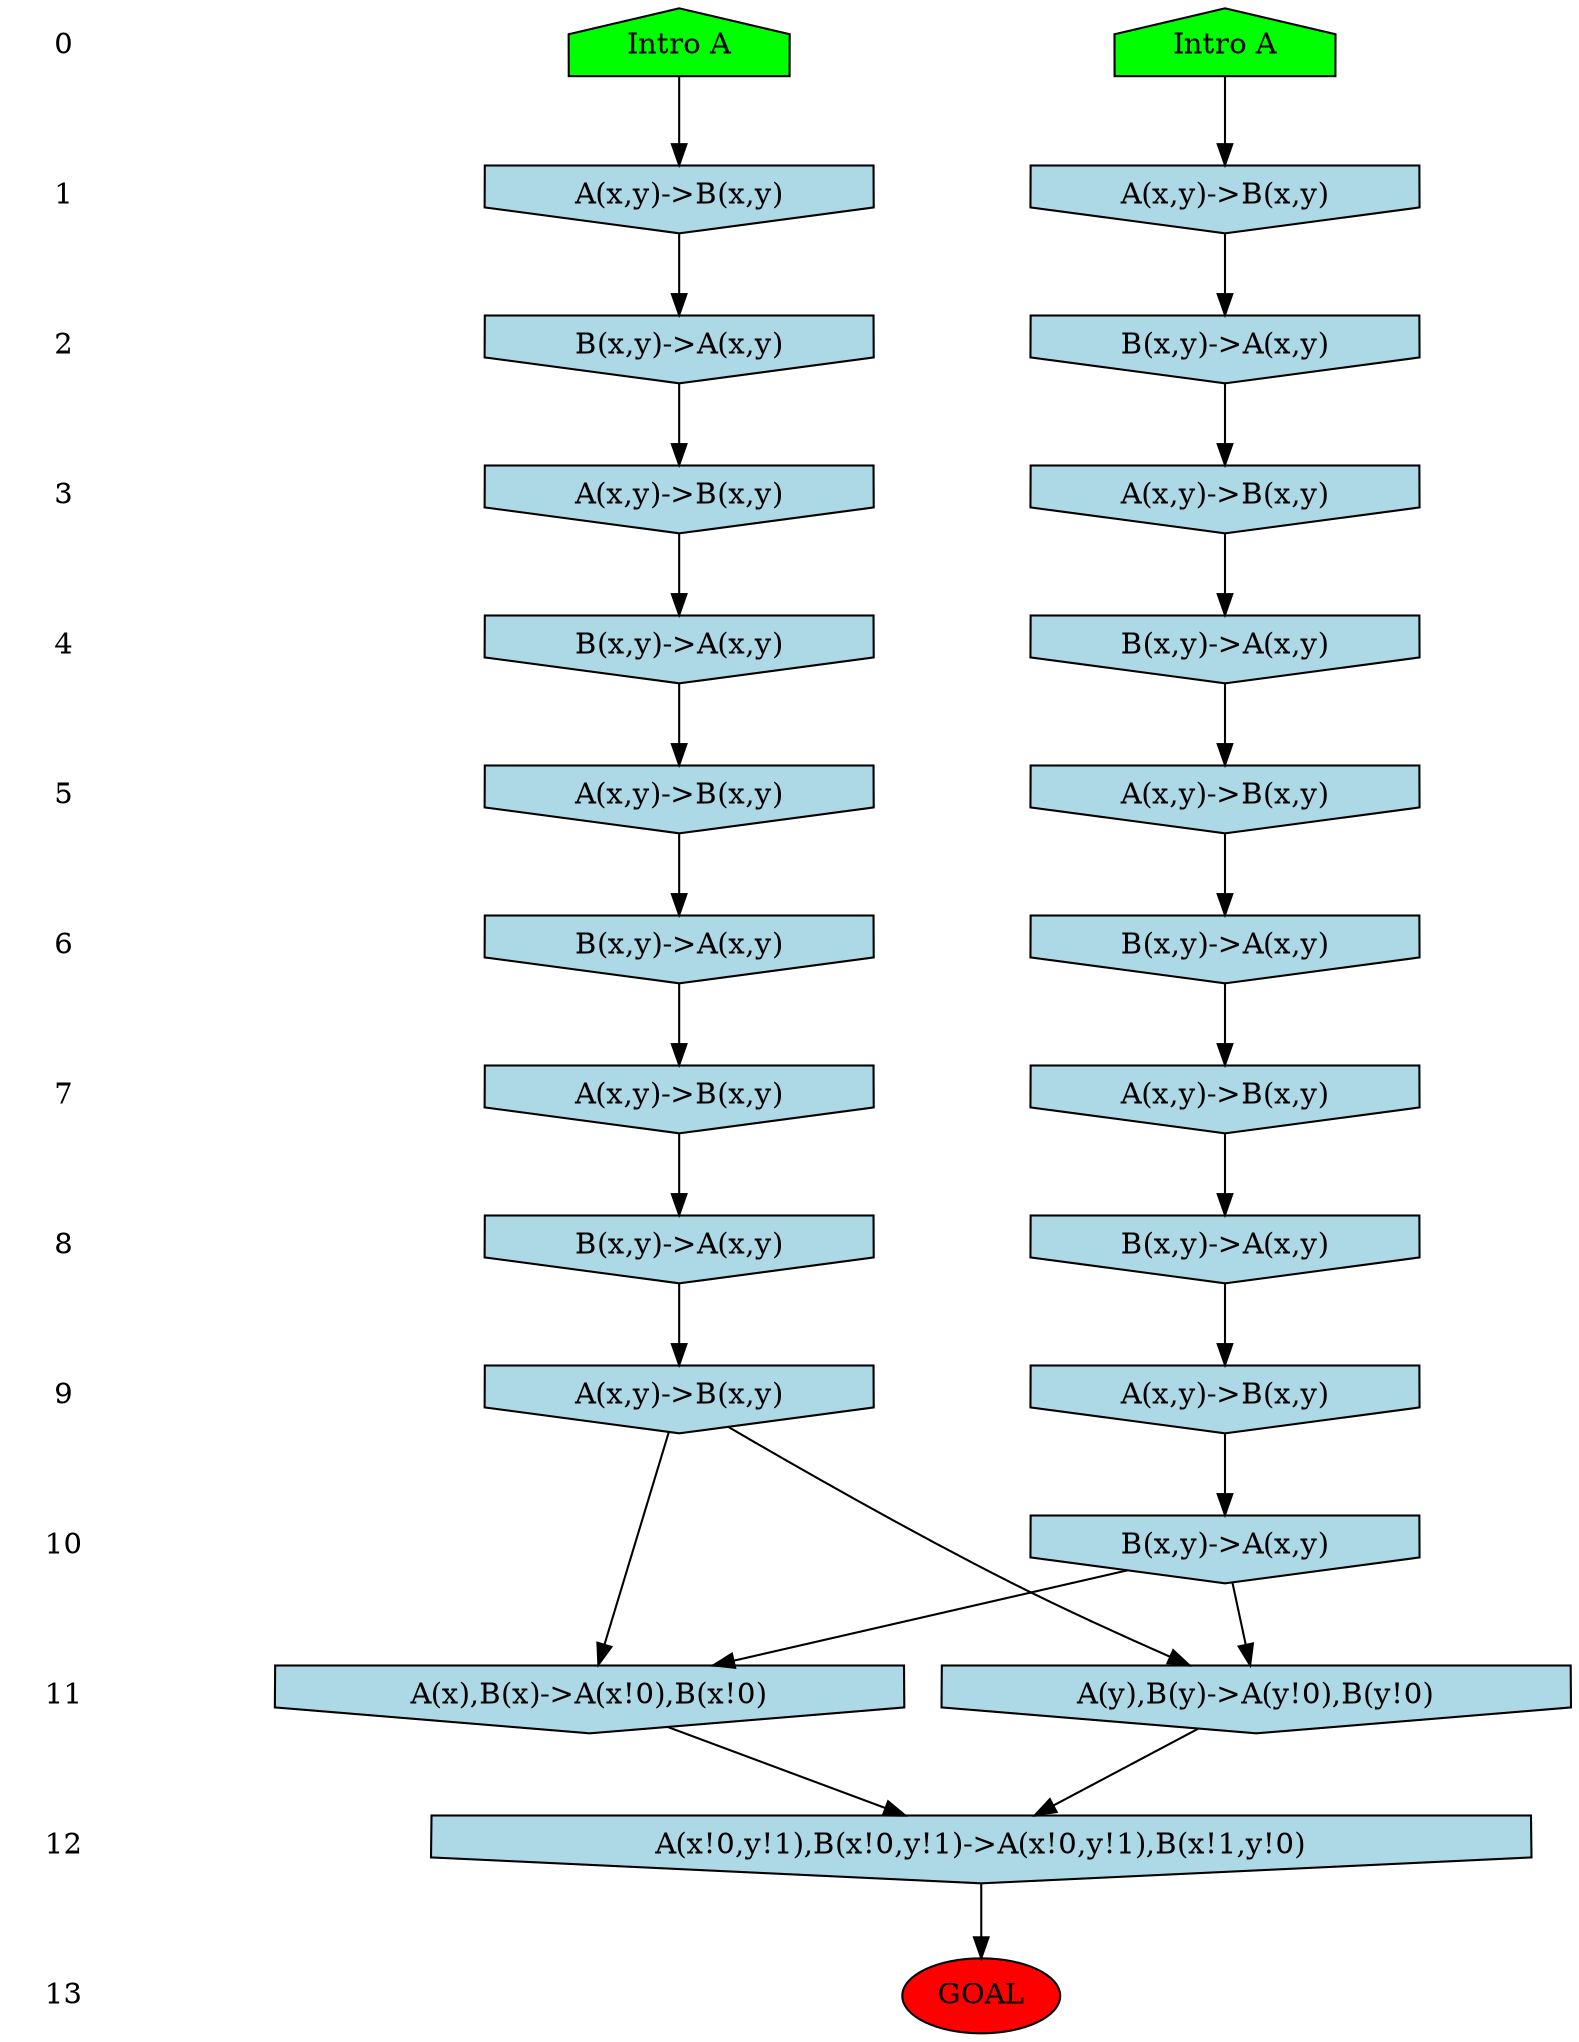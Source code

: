 /* Compression of 2 causal flows obtained in average at 9.103326E+01 t.u */
/* Compressed causal flows were: [23;24] */
digraph G{
 ranksep=.5 ; 
{ rank = same ; "0" [shape=plaintext] ; node_1 [label ="Intro A", shape=house, style=filled, fillcolor=green] ;
node_2 [label ="Intro A", shape=house, style=filled, fillcolor=green] ;
}
{ rank = same ; "1" [shape=plaintext] ; node_3 [label="A(x,y)->B(x,y)", shape=invhouse, style=filled, fillcolor = lightblue] ;
node_8 [label="A(x,y)->B(x,y)", shape=invhouse, style=filled, fillcolor = lightblue] ;
}
{ rank = same ; "2" [shape=plaintext] ; node_4 [label="B(x,y)->A(x,y)", shape=invhouse, style=filled, fillcolor = lightblue] ;
node_9 [label="B(x,y)->A(x,y)", shape=invhouse, style=filled, fillcolor = lightblue] ;
}
{ rank = same ; "3" [shape=plaintext] ; node_5 [label="A(x,y)->B(x,y)", shape=invhouse, style=filled, fillcolor = lightblue] ;
node_10 [label="A(x,y)->B(x,y)", shape=invhouse, style=filled, fillcolor = lightblue] ;
}
{ rank = same ; "4" [shape=plaintext] ; node_6 [label="B(x,y)->A(x,y)", shape=invhouse, style=filled, fillcolor = lightblue] ;
node_11 [label="B(x,y)->A(x,y)", shape=invhouse, style=filled, fillcolor = lightblue] ;
}
{ rank = same ; "5" [shape=plaintext] ; node_7 [label="A(x,y)->B(x,y)", shape=invhouse, style=filled, fillcolor = lightblue] ;
node_12 [label="A(x,y)->B(x,y)", shape=invhouse, style=filled, fillcolor = lightblue] ;
}
{ rank = same ; "6" [shape=plaintext] ; node_13 [label="B(x,y)->A(x,y)", shape=invhouse, style=filled, fillcolor = lightblue] ;
node_15 [label="B(x,y)->A(x,y)", shape=invhouse, style=filled, fillcolor = lightblue] ;
}
{ rank = same ; "7" [shape=plaintext] ; node_14 [label="A(x,y)->B(x,y)", shape=invhouse, style=filled, fillcolor = lightblue] ;
node_16 [label="A(x,y)->B(x,y)", shape=invhouse, style=filled, fillcolor = lightblue] ;
}
{ rank = same ; "8" [shape=plaintext] ; node_17 [label="B(x,y)->A(x,y)", shape=invhouse, style=filled, fillcolor = lightblue] ;
node_18 [label="B(x,y)->A(x,y)", shape=invhouse, style=filled, fillcolor = lightblue] ;
}
{ rank = same ; "9" [shape=plaintext] ; node_19 [label="A(x,y)->B(x,y)", shape=invhouse, style=filled, fillcolor = lightblue] ;
node_21 [label="A(x,y)->B(x,y)", shape=invhouse, style=filled, fillcolor = lightblue] ;
}
{ rank = same ; "10" [shape=plaintext] ; node_20 [label="B(x,y)->A(x,y)", shape=invhouse, style=filled, fillcolor = lightblue] ;
}
{ rank = same ; "11" [shape=plaintext] ; node_22 [label="A(x),B(x)->A(x!0),B(x!0)", shape=invhouse, style=filled, fillcolor = lightblue] ;
node_23 [label="A(y),B(y)->A(y!0),B(y!0)", shape=invhouse, style=filled, fillcolor = lightblue] ;
}
{ rank = same ; "12" [shape=plaintext] ; node_24 [label="A(x!0,y!1),B(x!0,y!1)->A(x!0,y!1),B(x!1,y!0)", shape=invhouse, style=filled, fillcolor = lightblue] ;
}
{ rank = same ; "13" [shape=plaintext] ; node_25 [label ="GOAL", style=filled, fillcolor=red] ;
}
"0" -> "1" [style="invis"]; 
"1" -> "2" [style="invis"]; 
"2" -> "3" [style="invis"]; 
"3" -> "4" [style="invis"]; 
"4" -> "5" [style="invis"]; 
"5" -> "6" [style="invis"]; 
"6" -> "7" [style="invis"]; 
"7" -> "8" [style="invis"]; 
"8" -> "9" [style="invis"]; 
"9" -> "10" [style="invis"]; 
"10" -> "11" [style="invis"]; 
"11" -> "12" [style="invis"]; 
"12" -> "13" [style="invis"]; 
node_1 -> node_3
node_3 -> node_4
node_4 -> node_5
node_5 -> node_6
node_6 -> node_7
node_2 -> node_8
node_8 -> node_9
node_9 -> node_10
node_10 -> node_11
node_11 -> node_12
node_12 -> node_13
node_13 -> node_14
node_7 -> node_15
node_15 -> node_16
node_14 -> node_17
node_16 -> node_18
node_17 -> node_19
node_19 -> node_20
node_18 -> node_21
node_20 -> node_22
node_21 -> node_22
node_20 -> node_23
node_21 -> node_23
node_22 -> node_24
node_23 -> node_24
node_24 -> node_25
}
/*
 Dot generation time: 0.000213
*/